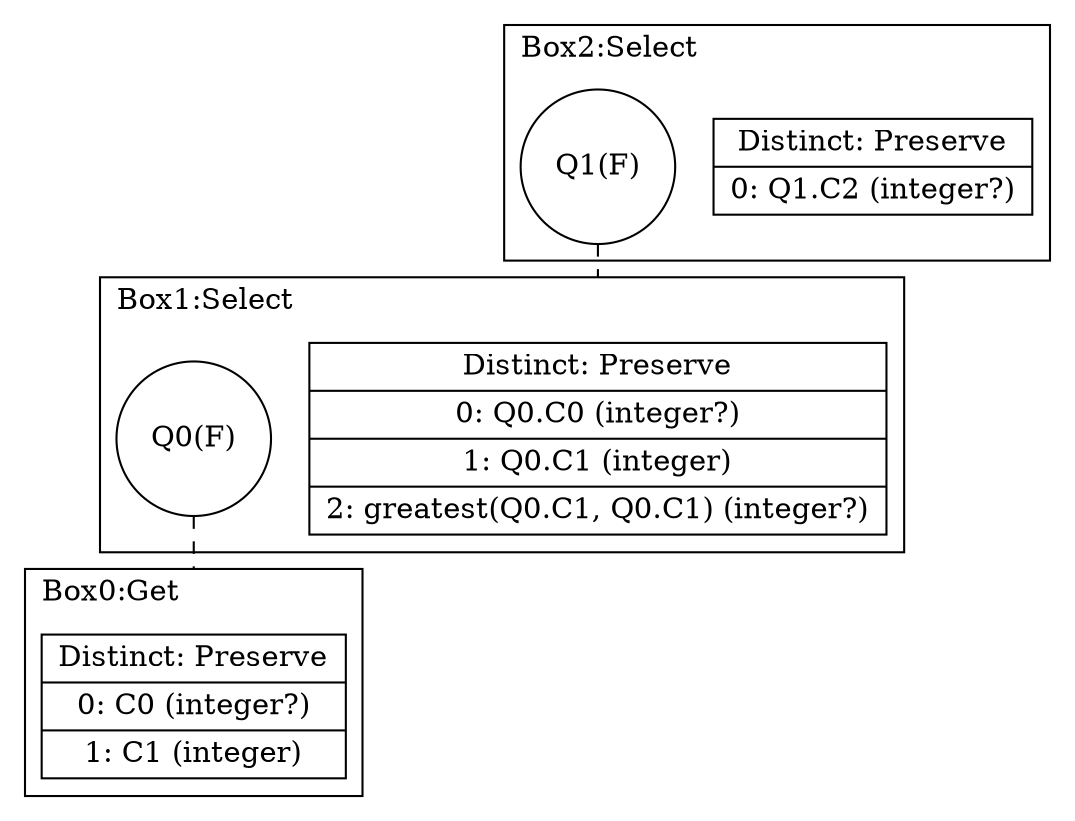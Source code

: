 digraph G {
    compound = true
    labeljust = l
    label = ""
    node [ shape = box ]
    subgraph cluster2 {
        label = "Box2:Select"
        boxhead2 [ shape = record, label = "{ Distinct: Preserve| 0: Q1.C2 (integer?) }" ]
        {
            rank = same
            node [ shape = circle ]
            Q1 [ label = "Q1(F)" ]
        }
    }
    subgraph cluster1 {
        label = "Box1:Select"
        boxhead1 [ shape = record, label = "{ Distinct: Preserve| 0: Q0.C0 (integer?)| 1: Q0.C1 (integer)| 2: greatest(Q0.C1, Q0.C1) (integer?) }" ]
        {
            rank = same
            node [ shape = circle ]
            Q0 [ label = "Q0(F)" ]
        }
    }
    subgraph cluster0 {
        label = "Box0:Get"
        boxhead0 [ shape = record, label = "{ Distinct: Preserve| 0: C0 (integer?)| 1: C1 (integer) }" ]
        {
            rank = same
        }
    }
    edge [ arrowhead = none, style = dashed ]
    Q1 -> boxhead1 [ lhead = cluster1 ]
    Q0 -> boxhead0 [ lhead = cluster0 ]
}
